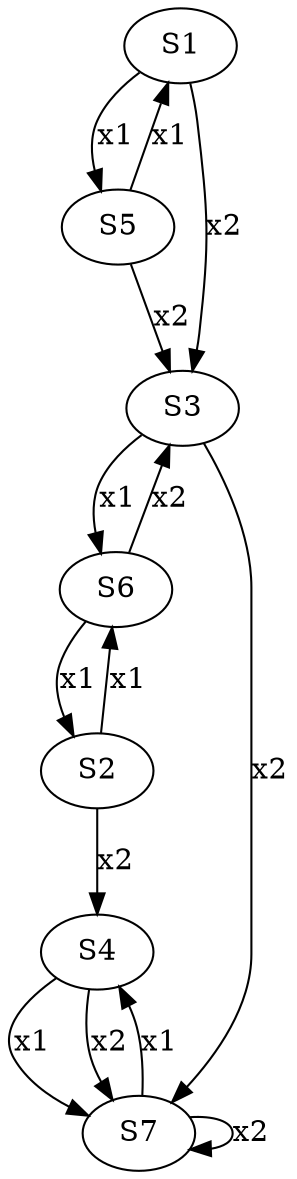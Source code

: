 digraph G {
S1 -> S5 [label="x1"];
S2 -> S6 [label="x1"];
S3 -> S6 [label="x1"];
S4 -> S7 [label="x1"];
S5 -> S1 [label="x1"];
S6 -> S2 [label="x1"];
S7 -> S4 [label="x1"];
S1 -> S3 [label="x2"];
S2 -> S4 [label="x2"];
S3 -> S7 [label="x2"];
S4 -> S7 [label="x2"];
S5 -> S3 [label="x2"];
S6 -> S3 [label="x2"];
S7 -> S7 [label="x2"];
}
